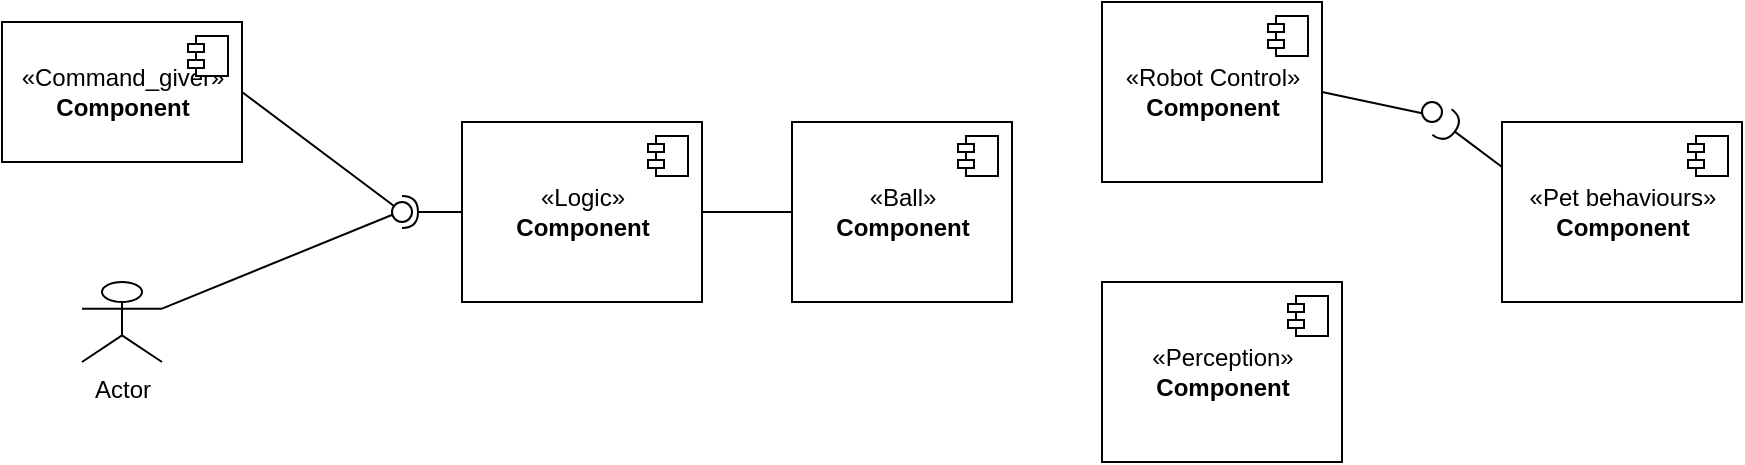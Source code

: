 <mxfile version="14.0.1" type="device"><diagram id="6e8Derw8sVd2qZKdd7YL" name="Page-1"><mxGraphModel dx="331" dy="185" grid="1" gridSize="10" guides="1" tooltips="1" connect="1" arrows="1" fold="1" page="1" pageScale="1" pageWidth="1169" pageHeight="827" math="0" shadow="0"><root><mxCell id="0"/><mxCell id="1" parent="0"/><mxCell id="3Dt3r_fn8_ixK5-cUHig-7" style="rounded=0;orthogonalLoop=1;jettySize=auto;html=1;exitX=1;exitY=0.333;exitDx=0;exitDy=0;exitPerimeter=0;endArrow=none;endFill=0;entryX=0.114;entryY=0.6;entryDx=0;entryDy=0;entryPerimeter=0;" edge="1" parent="1" source="3Dt3r_fn8_ixK5-cUHig-2" target="3Dt3r_fn8_ixK5-cUHig-6"><mxGeometry relative="1" as="geometry"><mxPoint x="250" y="280" as="targetPoint"/></mxGeometry></mxCell><mxCell id="3Dt3r_fn8_ixK5-cUHig-2" value="Actor" style="shape=umlActor;verticalLabelPosition=bottom;verticalAlign=top;html=1;outlineConnect=0;" vertex="1" parent="1"><mxGeometry x="120" y="280" width="40" height="40" as="geometry"/></mxCell><mxCell id="3Dt3r_fn8_ixK5-cUHig-4" value="" style="rounded=0;orthogonalLoop=1;jettySize=auto;html=1;endArrow=none;endFill=0;exitX=1;exitY=0.5;exitDx=0;exitDy=0;" edge="1" target="3Dt3r_fn8_ixK5-cUHig-6" parent="1" source="3Dt3r_fn8_ixK5-cUHig-12"><mxGeometry relative="1" as="geometry"><mxPoint x="200" y="180" as="sourcePoint"/></mxGeometry></mxCell><mxCell id="3Dt3r_fn8_ixK5-cUHig-5" value="" style="rounded=0;orthogonalLoop=1;jettySize=auto;html=1;endArrow=halfCircle;endFill=0;entryX=0.5;entryY=0.5;entryDx=0;entryDy=0;endSize=6;strokeWidth=1;exitX=0;exitY=0.5;exitDx=0;exitDy=0;" edge="1" target="3Dt3r_fn8_ixK5-cUHig-6" parent="1" source="3Dt3r_fn8_ixK5-cUHig-10"><mxGeometry relative="1" as="geometry"><mxPoint x="300" y="245" as="sourcePoint"/></mxGeometry></mxCell><mxCell id="3Dt3r_fn8_ixK5-cUHig-6" value="" style="ellipse;whiteSpace=wrap;html=1;fontFamily=Helvetica;fontSize=12;fontColor=#000000;align=center;strokeColor=#000000;fillColor=#ffffff;points=[];aspect=fixed;resizable=0;" vertex="1" parent="1"><mxGeometry x="275" y="240" width="10" height="10" as="geometry"/></mxCell><mxCell id="3Dt3r_fn8_ixK5-cUHig-14" style="edgeStyle=none;rounded=0;orthogonalLoop=1;jettySize=auto;html=1;exitX=1;exitY=0.5;exitDx=0;exitDy=0;endArrow=none;endFill=0;" edge="1" parent="1" source="3Dt3r_fn8_ixK5-cUHig-10" target="3Dt3r_fn8_ixK5-cUHig-15"><mxGeometry relative="1" as="geometry"><mxPoint x="540" y="244.857" as="targetPoint"/></mxGeometry></mxCell><mxCell id="3Dt3r_fn8_ixK5-cUHig-10" value="«Logic»&lt;br&gt;&lt;b&gt;Component&lt;/b&gt;" style="html=1;dropTarget=0;" vertex="1" parent="1"><mxGeometry x="310" y="200" width="120" height="90" as="geometry"/></mxCell><mxCell id="3Dt3r_fn8_ixK5-cUHig-11" value="" style="shape=module;jettyWidth=8;jettyHeight=4;" vertex="1" parent="3Dt3r_fn8_ixK5-cUHig-10"><mxGeometry x="1" width="20" height="20" relative="1" as="geometry"><mxPoint x="-27" y="7" as="offset"/></mxGeometry></mxCell><mxCell id="3Dt3r_fn8_ixK5-cUHig-12" value="«Command_giver»&lt;br&gt;&lt;b&gt;Component&lt;/b&gt;" style="html=1;dropTarget=0;" vertex="1" parent="1"><mxGeometry x="80" y="150" width="120" height="70" as="geometry"/></mxCell><mxCell id="3Dt3r_fn8_ixK5-cUHig-13" value="" style="shape=module;jettyWidth=8;jettyHeight=4;" vertex="1" parent="3Dt3r_fn8_ixK5-cUHig-12"><mxGeometry x="1" width="20" height="20" relative="1" as="geometry"><mxPoint x="-27" y="7" as="offset"/></mxGeometry></mxCell><mxCell id="3Dt3r_fn8_ixK5-cUHig-15" value="«Ball»&lt;br&gt;&lt;b&gt;Component&lt;/b&gt;" style="html=1;dropTarget=0;" vertex="1" parent="1"><mxGeometry x="475" y="200" width="110" height="90" as="geometry"/></mxCell><mxCell id="3Dt3r_fn8_ixK5-cUHig-16" value="" style="shape=module;jettyWidth=8;jettyHeight=4;" vertex="1" parent="3Dt3r_fn8_ixK5-cUHig-15"><mxGeometry x="1" width="20" height="20" relative="1" as="geometry"><mxPoint x="-27" y="7" as="offset"/></mxGeometry></mxCell><mxCell id="3Dt3r_fn8_ixK5-cUHig-17" value="«Robot Control»&lt;br&gt;&lt;b&gt;Component&lt;/b&gt;" style="html=1;dropTarget=0;" vertex="1" parent="1"><mxGeometry x="630" y="140" width="110" height="90" as="geometry"/></mxCell><mxCell id="3Dt3r_fn8_ixK5-cUHig-18" value="" style="shape=module;jettyWidth=8;jettyHeight=4;" vertex="1" parent="3Dt3r_fn8_ixK5-cUHig-17"><mxGeometry x="1" width="20" height="20" relative="1" as="geometry"><mxPoint x="-27" y="7" as="offset"/></mxGeometry></mxCell><mxCell id="3Dt3r_fn8_ixK5-cUHig-19" value="«Perception»&lt;br&gt;&lt;b&gt;Component&lt;/b&gt;" style="html=1;dropTarget=0;" vertex="1" parent="1"><mxGeometry x="630" y="280" width="120" height="90" as="geometry"/></mxCell><mxCell id="3Dt3r_fn8_ixK5-cUHig-20" value="" style="shape=module;jettyWidth=8;jettyHeight=4;" vertex="1" parent="3Dt3r_fn8_ixK5-cUHig-19"><mxGeometry x="1" width="20" height="20" relative="1" as="geometry"><mxPoint x="-27" y="7" as="offset"/></mxGeometry></mxCell><mxCell id="3Dt3r_fn8_ixK5-cUHig-21" value="«Pet behaviours»&lt;br&gt;&lt;b&gt;Component&lt;/b&gt;" style="html=1;dropTarget=0;" vertex="1" parent="1"><mxGeometry x="830" y="200" width="120" height="90" as="geometry"/></mxCell><mxCell id="3Dt3r_fn8_ixK5-cUHig-22" value="" style="shape=module;jettyWidth=8;jettyHeight=4;" vertex="1" parent="3Dt3r_fn8_ixK5-cUHig-21"><mxGeometry x="1" width="20" height="20" relative="1" as="geometry"><mxPoint x="-27" y="7" as="offset"/></mxGeometry></mxCell><mxCell id="3Dt3r_fn8_ixK5-cUHig-24" value="" style="rounded=0;orthogonalLoop=1;jettySize=auto;html=1;endArrow=none;endFill=0;exitX=1;exitY=0.5;exitDx=0;exitDy=0;entryX=0.005;entryY=0.567;entryDx=0;entryDy=0;entryPerimeter=0;" edge="1" target="3Dt3r_fn8_ixK5-cUHig-26" parent="1" source="3Dt3r_fn8_ixK5-cUHig-17"><mxGeometry relative="1" as="geometry"><mxPoint x="790" y="175" as="sourcePoint"/></mxGeometry></mxCell><mxCell id="3Dt3r_fn8_ixK5-cUHig-25" value="" style="rounded=0;orthogonalLoop=1;jettySize=auto;html=1;endArrow=halfCircle;endFill=0;endSize=6;strokeWidth=1;exitX=0;exitY=0.25;exitDx=0;exitDy=0;" edge="1" parent="1" source="3Dt3r_fn8_ixK5-cUHig-21"><mxGeometry relative="1" as="geometry"><mxPoint x="830" y="175" as="sourcePoint"/><mxPoint x="800" y="200" as="targetPoint"/></mxGeometry></mxCell><mxCell id="3Dt3r_fn8_ixK5-cUHig-26" value="" style="ellipse;whiteSpace=wrap;html=1;fontFamily=Helvetica;fontSize=12;fontColor=#000000;align=center;strokeColor=#000000;fillColor=#ffffff;points=[];aspect=fixed;resizable=0;" vertex="1" parent="1"><mxGeometry x="790" y="190" width="10" height="10" as="geometry"/></mxCell></root></mxGraphModel></diagram></mxfile>